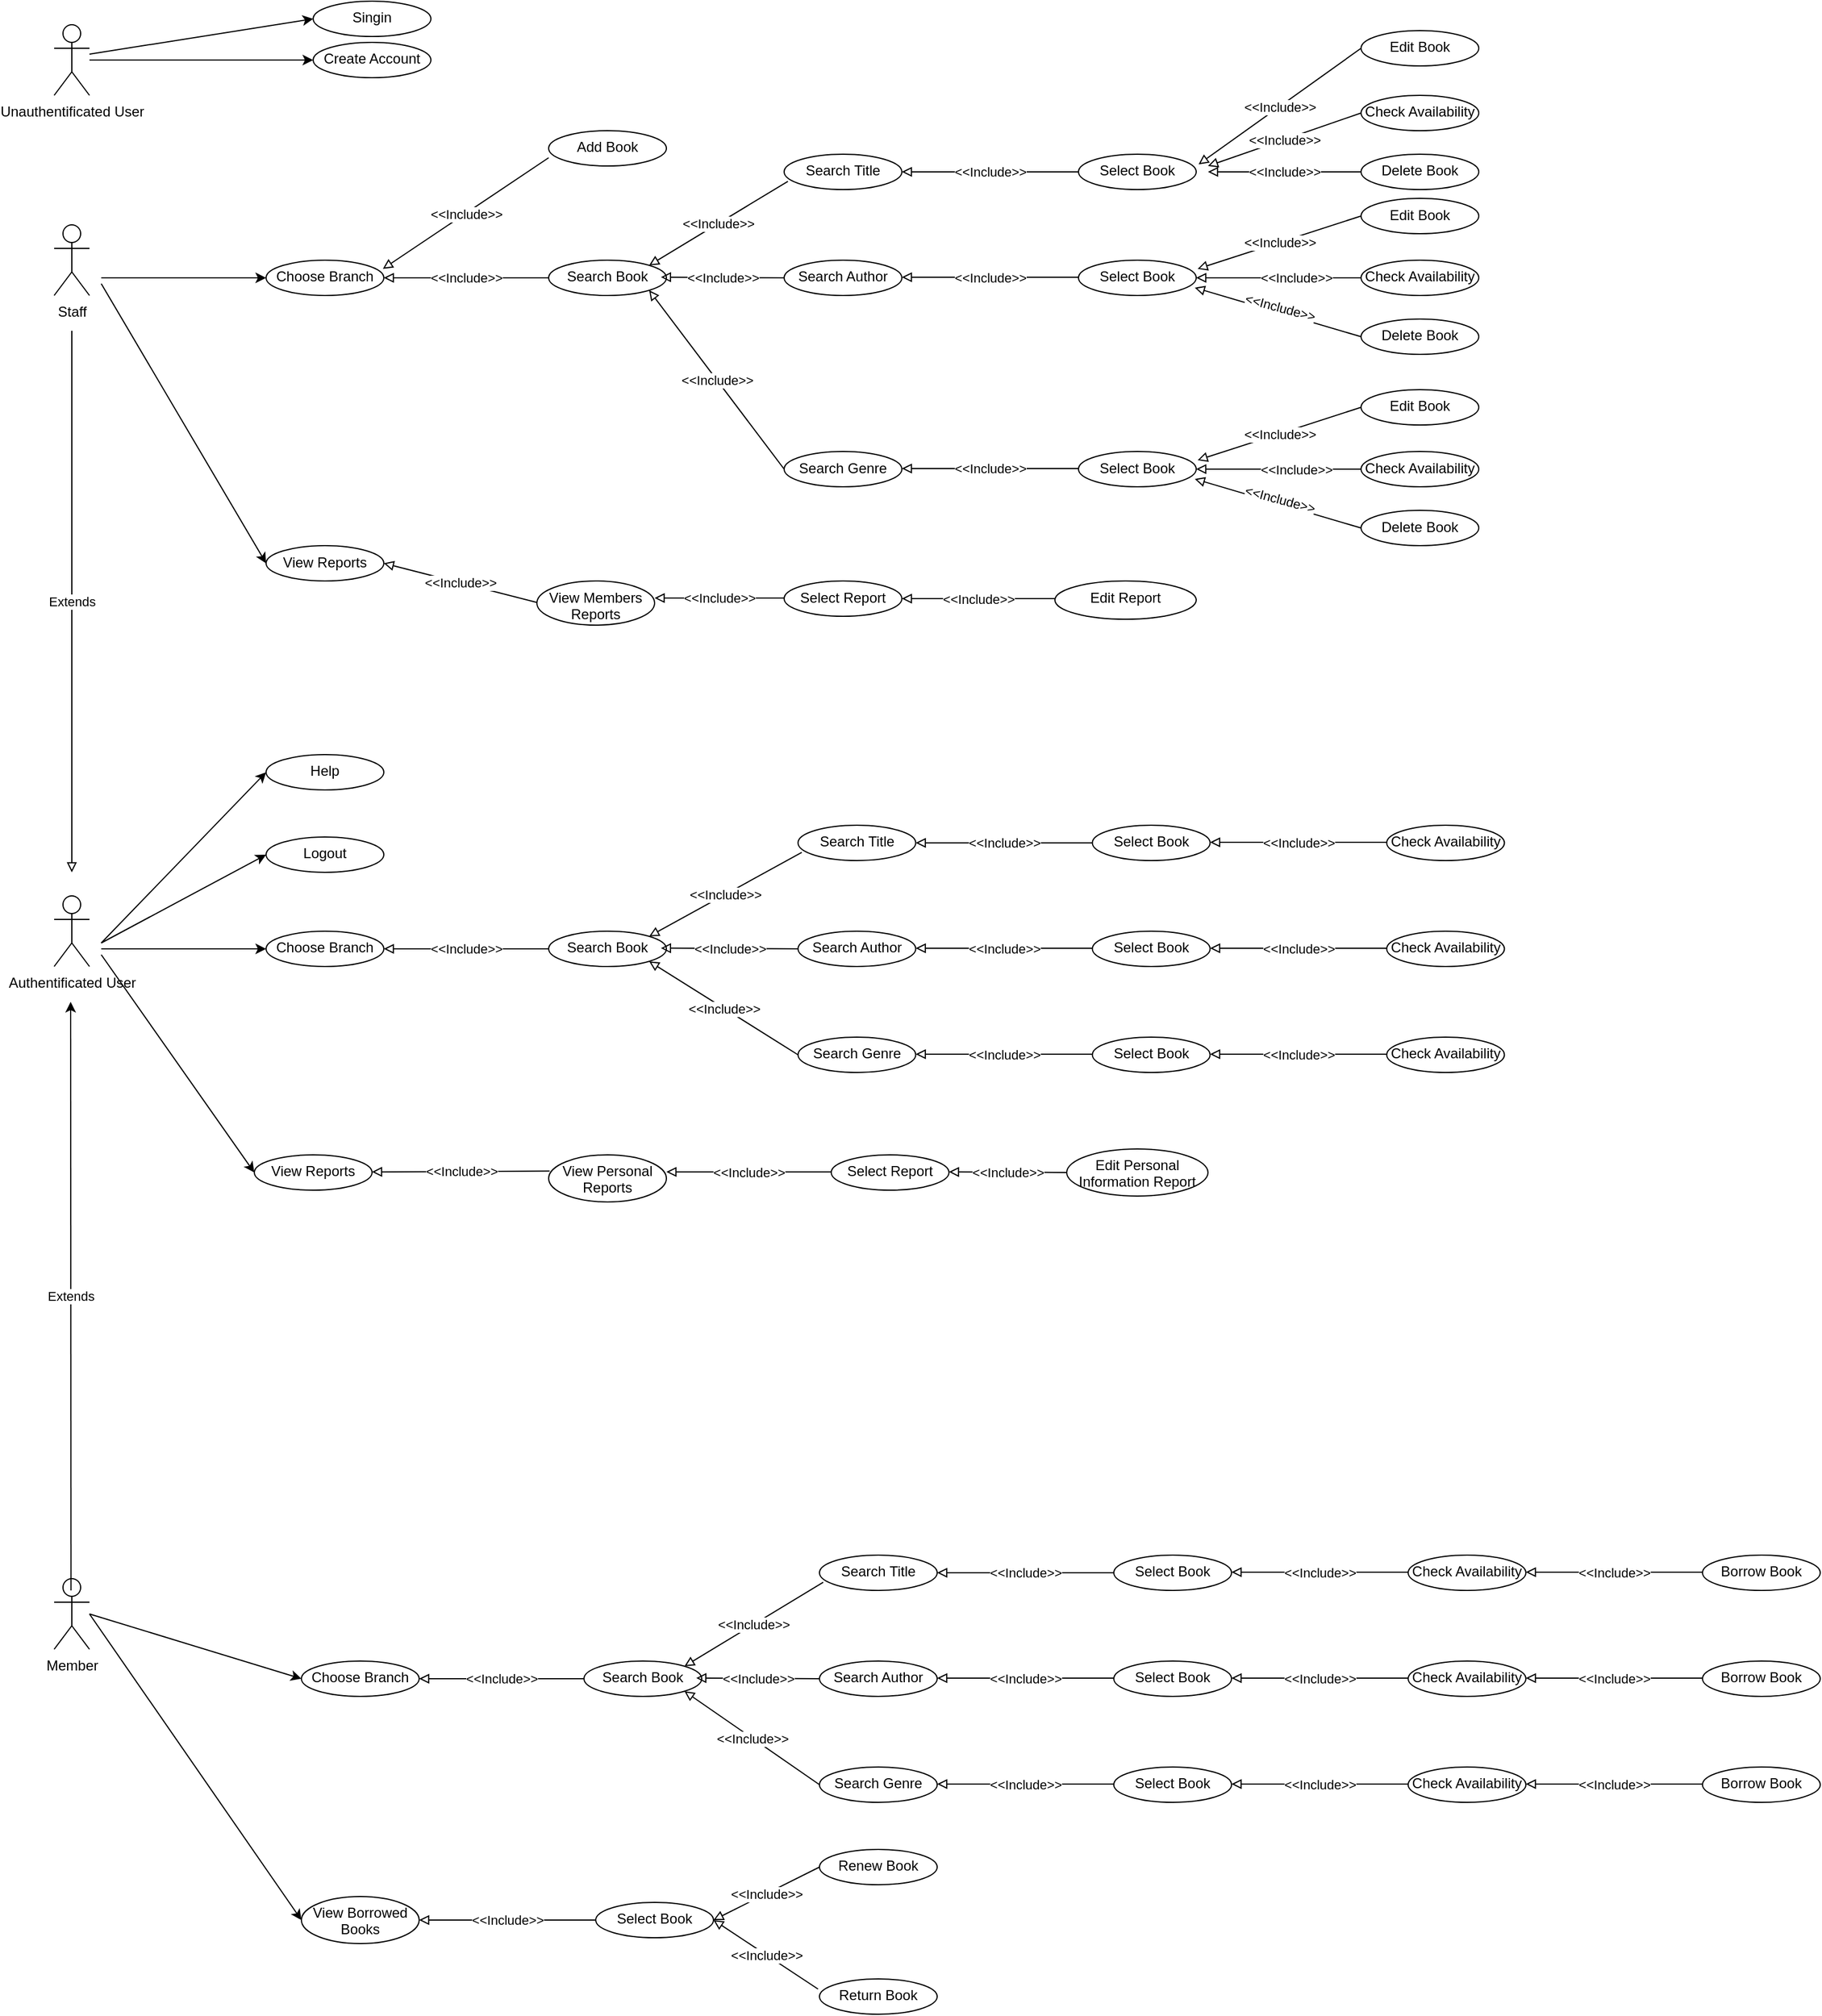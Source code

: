 <mxfile version="14.4.9" type="device"><diagram id="RP04FTrz_wbpVRof-n3K" name="Page-1"><mxGraphModel dx="1730" dy="967" grid="1" gridSize="10" guides="1" tooltips="1" connect="1" arrows="1" fold="1" page="1" pageScale="1" pageWidth="1654" pageHeight="2336" math="0" shadow="0"><root><mxCell id="0"/><mxCell id="1" parent="0"/><mxCell id="inE2Jx3kUT04bqygL_w3-9" value="Unauthentificated User&lt;br&gt;" style="shape=umlActor;verticalLabelPosition=bottom;verticalAlign=top;html=1;outlineConnect=0;" vertex="1" parent="1"><mxGeometry x="50" y="70" width="30" height="60" as="geometry"/></mxCell><mxCell id="inE2Jx3kUT04bqygL_w3-12" value="Singin&lt;br&gt;" style="ellipse;whiteSpace=wrap;html=1;verticalAlign=top;" vertex="1" parent="1"><mxGeometry x="270" y="50" width="100" height="30" as="geometry"/></mxCell><mxCell id="inE2Jx3kUT04bqygL_w3-16" value="Staff" style="shape=umlActor;verticalLabelPosition=bottom;verticalAlign=top;html=1;outlineConnect=0;" vertex="1" parent="1"><mxGeometry x="50" y="240" width="30" height="60" as="geometry"/></mxCell><mxCell id="inE2Jx3kUT04bqygL_w3-18" value="Create Account" style="ellipse;whiteSpace=wrap;html=1;verticalAlign=top;" vertex="1" parent="1"><mxGeometry x="270" y="85" width="100" height="30" as="geometry"/></mxCell><mxCell id="inE2Jx3kUT04bqygL_w3-24" value="" style="endArrow=classic;html=1;entryX=0;entryY=0.5;entryDx=0;entryDy=0;" edge="1" parent="1" source="inE2Jx3kUT04bqygL_w3-9" target="inE2Jx3kUT04bqygL_w3-18"><mxGeometry width="50" height="50" relative="1" as="geometry"><mxPoint x="120" y="135" as="sourcePoint"/><mxPoint x="170" y="85" as="targetPoint"/></mxGeometry></mxCell><mxCell id="inE2Jx3kUT04bqygL_w3-25" value="" style="endArrow=classic;html=1;entryX=0;entryY=0.5;entryDx=0;entryDy=0;" edge="1" parent="1" target="inE2Jx3kUT04bqygL_w3-12"><mxGeometry width="50" height="50" relative="1" as="geometry"><mxPoint x="80" y="95" as="sourcePoint"/><mxPoint x="180" y="45" as="targetPoint"/></mxGeometry></mxCell><mxCell id="inE2Jx3kUT04bqygL_w3-29" value="Member" style="shape=umlActor;verticalLabelPosition=bottom;verticalAlign=top;html=1;outlineConnect=0;" vertex="1" parent="1"><mxGeometry x="50" y="1390" width="30" height="60" as="geometry"/></mxCell><mxCell id="inE2Jx3kUT04bqygL_w3-36" value="Logout" style="ellipse;whiteSpace=wrap;html=1;verticalAlign=top;" vertex="1" parent="1"><mxGeometry x="230" y="760" width="100" height="30" as="geometry"/></mxCell><mxCell id="inE2Jx3kUT04bqygL_w3-37" value="Choose Branch" style="ellipse;whiteSpace=wrap;html=1;verticalAlign=top;" vertex="1" parent="1"><mxGeometry x="230" y="840" width="100" height="30" as="geometry"/></mxCell><mxCell id="inE2Jx3kUT04bqygL_w3-38" value="View Reports" style="ellipse;whiteSpace=wrap;html=1;verticalAlign=top;" vertex="1" parent="1"><mxGeometry x="220" y="1030" width="100" height="30" as="geometry"/></mxCell><mxCell id="inE2Jx3kUT04bqygL_w3-39" value="Search Book" style="ellipse;whiteSpace=wrap;html=1;verticalAlign=top;" vertex="1" parent="1"><mxGeometry x="470" y="840" width="100" height="30" as="geometry"/></mxCell><mxCell id="inE2Jx3kUT04bqygL_w3-40" value="Search Title" style="ellipse;whiteSpace=wrap;html=1;verticalAlign=top;" vertex="1" parent="1"><mxGeometry x="681.78" y="750" width="100" height="30" as="geometry"/></mxCell><mxCell id="inE2Jx3kUT04bqygL_w3-41" value="Search Author" style="ellipse;whiteSpace=wrap;html=1;verticalAlign=top;" vertex="1" parent="1"><mxGeometry x="681.78" y="840" width="100" height="30" as="geometry"/></mxCell><mxCell id="inE2Jx3kUT04bqygL_w3-42" value="Search Genre" style="ellipse;whiteSpace=wrap;html=1;verticalAlign=top;" vertex="1" parent="1"><mxGeometry x="681.78" y="930" width="100" height="30" as="geometry"/></mxCell><mxCell id="inE2Jx3kUT04bqygL_w3-43" value="Select Book" style="ellipse;whiteSpace=wrap;html=1;verticalAlign=top;" vertex="1" parent="1"><mxGeometry x="931.78" y="750" width="100" height="30" as="geometry"/></mxCell><mxCell id="inE2Jx3kUT04bqygL_w3-44" value="Select Book" style="ellipse;whiteSpace=wrap;html=1;verticalAlign=top;" vertex="1" parent="1"><mxGeometry x="931.78" y="840" width="100" height="30" as="geometry"/></mxCell><mxCell id="inE2Jx3kUT04bqygL_w3-45" value="Select Book" style="ellipse;whiteSpace=wrap;html=1;verticalAlign=top;" vertex="1" parent="1"><mxGeometry x="931.78" y="930" width="100" height="30" as="geometry"/></mxCell><mxCell id="inE2Jx3kUT04bqygL_w3-46" value="Check Availability" style="ellipse;whiteSpace=wrap;html=1;verticalAlign=top;" vertex="1" parent="1"><mxGeometry x="1181.78" y="750" width="100" height="30" as="geometry"/></mxCell><mxCell id="inE2Jx3kUT04bqygL_w3-47" value="Check Availability" style="ellipse;whiteSpace=wrap;html=1;verticalAlign=top;" vertex="1" parent="1"><mxGeometry x="1181.78" y="840" width="100" height="30" as="geometry"/></mxCell><mxCell id="inE2Jx3kUT04bqygL_w3-48" value="Check Availability" style="ellipse;whiteSpace=wrap;html=1;verticalAlign=top;" vertex="1" parent="1"><mxGeometry x="1181.78" y="930" width="100" height="30" as="geometry"/></mxCell><mxCell id="inE2Jx3kUT04bqygL_w3-49" value="" style="endArrow=classic;html=1;entryX=0;entryY=0.5;entryDx=0;entryDy=0;" edge="1" parent="1" target="inE2Jx3kUT04bqygL_w3-36"><mxGeometry width="50" height="50" relative="1" as="geometry"><mxPoint x="90" y="850" as="sourcePoint"/><mxPoint x="140" y="840" as="targetPoint"/></mxGeometry></mxCell><mxCell id="inE2Jx3kUT04bqygL_w3-50" value="" style="endArrow=classic;html=1;entryX=0;entryY=0.5;entryDx=0;entryDy=0;" edge="1" parent="1" target="inE2Jx3kUT04bqygL_w3-37"><mxGeometry width="50" height="50" relative="1" as="geometry"><mxPoint x="90" y="855" as="sourcePoint"/><mxPoint x="240" y="825" as="targetPoint"/></mxGeometry></mxCell><mxCell id="inE2Jx3kUT04bqygL_w3-51" value="" style="endArrow=classic;html=1;entryX=0;entryY=0.5;entryDx=0;entryDy=0;" edge="1" parent="1" target="inE2Jx3kUT04bqygL_w3-38"><mxGeometry width="50" height="50" relative="1" as="geometry"><mxPoint x="90" y="860" as="sourcePoint"/><mxPoint x="240" y="857.5" as="targetPoint"/></mxGeometry></mxCell><mxCell id="inE2Jx3kUT04bqygL_w3-52" value="" style="endArrow=block;html=1;entryX=1;entryY=0.5;entryDx=0;entryDy=0;endFill=0;" edge="1" parent="1" source="inE2Jx3kUT04bqygL_w3-39" target="inE2Jx3kUT04bqygL_w3-37"><mxGeometry relative="1" as="geometry"><mxPoint x="290" y="855" as="sourcePoint"/><mxPoint x="290" y="855" as="targetPoint"/></mxGeometry></mxCell><mxCell id="inE2Jx3kUT04bqygL_w3-53" value="&amp;lt;&amp;lt;Include&amp;gt;&amp;gt;" style="edgeLabel;resizable=0;html=1;align=center;verticalAlign=middle;" connectable="0" vertex="1" parent="inE2Jx3kUT04bqygL_w3-52"><mxGeometry relative="1" as="geometry"/></mxCell><mxCell id="inE2Jx3kUT04bqygL_w3-54" value="" style="endArrow=block;html=1;entryX=1;entryY=0;entryDx=0;entryDy=0;endFill=0;exitX=0.032;exitY=0.767;exitDx=0;exitDy=0;exitPerimeter=0;" edge="1" parent="1" source="inE2Jx3kUT04bqygL_w3-40" target="inE2Jx3kUT04bqygL_w3-39"><mxGeometry relative="1" as="geometry"><mxPoint x="630" y="804.5" as="sourcePoint"/><mxPoint x="490" y="804.5" as="targetPoint"/></mxGeometry></mxCell><mxCell id="inE2Jx3kUT04bqygL_w3-55" value="&amp;lt;&amp;lt;Include&amp;gt;&amp;gt;" style="edgeLabel;resizable=0;html=1;align=center;verticalAlign=middle;" connectable="0" vertex="1" parent="inE2Jx3kUT04bqygL_w3-54"><mxGeometry relative="1" as="geometry"/></mxCell><mxCell id="inE2Jx3kUT04bqygL_w3-58" value="" style="endArrow=block;html=1;entryX=1;entryY=1;entryDx=0;entryDy=0;endFill=0;exitX=0;exitY=0.5;exitDx=0;exitDy=0;" edge="1" parent="1" source="inE2Jx3kUT04bqygL_w3-42" target="inE2Jx3kUT04bqygL_w3-39"><mxGeometry relative="1" as="geometry"><mxPoint x="630" y="870" as="sourcePoint"/><mxPoint x="532.155" y="931.383" as="targetPoint"/></mxGeometry></mxCell><mxCell id="inE2Jx3kUT04bqygL_w3-59" value="&amp;lt;&amp;lt;Include&amp;gt;&amp;gt;" style="edgeLabel;resizable=0;html=1;align=center;verticalAlign=middle;" connectable="0" vertex="1" parent="inE2Jx3kUT04bqygL_w3-58"><mxGeometry relative="1" as="geometry"/></mxCell><mxCell id="inE2Jx3kUT04bqygL_w3-60" value="" style="endArrow=block;html=1;entryX=1;entryY=0;entryDx=0;entryDy=0;endFill=0;exitX=0;exitY=0.5;exitDx=0;exitDy=0;" edge="1" parent="1" source="inE2Jx3kUT04bqygL_w3-41"><mxGeometry relative="1" as="geometry"><mxPoint x="663.2" y="793.01" as="sourcePoint"/><mxPoint x="565.355" y="854.393" as="targetPoint"/></mxGeometry></mxCell><mxCell id="inE2Jx3kUT04bqygL_w3-61" value="&amp;lt;&amp;lt;Include&amp;gt;&amp;gt;" style="edgeLabel;resizable=0;html=1;align=center;verticalAlign=middle;" connectable="0" vertex="1" parent="inE2Jx3kUT04bqygL_w3-60"><mxGeometry relative="1" as="geometry"/></mxCell><mxCell id="inE2Jx3kUT04bqygL_w3-63" value="" style="endArrow=block;html=1;entryX=1;entryY=0.5;entryDx=0;entryDy=0;endFill=0;exitX=0;exitY=0.5;exitDx=0;exitDy=0;" edge="1" parent="1" source="inE2Jx3kUT04bqygL_w3-43" target="inE2Jx3kUT04bqygL_w3-40"><mxGeometry relative="1" as="geometry"><mxPoint x="897.62" y="748.62" as="sourcePoint"/><mxPoint x="779.775" y="820.003" as="targetPoint"/></mxGeometry></mxCell><mxCell id="inE2Jx3kUT04bqygL_w3-64" value="&amp;lt;&amp;lt;Include&amp;gt;&amp;gt;" style="edgeLabel;resizable=0;html=1;align=center;verticalAlign=middle;" connectable="0" vertex="1" parent="inE2Jx3kUT04bqygL_w3-63"><mxGeometry relative="1" as="geometry"/></mxCell><mxCell id="inE2Jx3kUT04bqygL_w3-65" value="" style="endArrow=block;html=1;entryX=1;entryY=0.5;entryDx=0;entryDy=0;endFill=0;exitX=0;exitY=0.5;exitDx=0;exitDy=0;" edge="1" parent="1"><mxGeometry relative="1" as="geometry"><mxPoint x="931.78" y="854.5" as="sourcePoint"/><mxPoint x="781.78" y="854.5" as="targetPoint"/></mxGeometry></mxCell><mxCell id="inE2Jx3kUT04bqygL_w3-66" value="&amp;lt;&amp;lt;Include&amp;gt;&amp;gt;" style="edgeLabel;resizable=0;html=1;align=center;verticalAlign=middle;" connectable="0" vertex="1" parent="inE2Jx3kUT04bqygL_w3-65"><mxGeometry relative="1" as="geometry"/></mxCell><mxCell id="inE2Jx3kUT04bqygL_w3-67" value="" style="endArrow=block;html=1;entryX=1;entryY=0.5;entryDx=0;entryDy=0;endFill=0;exitX=0;exitY=0.5;exitDx=0;exitDy=0;" edge="1" parent="1"><mxGeometry relative="1" as="geometry"><mxPoint x="931.78" y="944.5" as="sourcePoint"/><mxPoint x="781.78" y="944.5" as="targetPoint"/></mxGeometry></mxCell><mxCell id="inE2Jx3kUT04bqygL_w3-68" value="&amp;lt;&amp;lt;Include&amp;gt;&amp;gt;" style="edgeLabel;resizable=0;html=1;align=center;verticalAlign=middle;" connectable="0" vertex="1" parent="inE2Jx3kUT04bqygL_w3-67"><mxGeometry relative="1" as="geometry"/></mxCell><mxCell id="inE2Jx3kUT04bqygL_w3-70" value="" style="endArrow=block;html=1;entryX=1;entryY=0.5;entryDx=0;entryDy=0;endFill=0;exitX=0;exitY=0.5;exitDx=0;exitDy=0;" edge="1" parent="1"><mxGeometry relative="1" as="geometry"><mxPoint x="1181.78" y="764.5" as="sourcePoint"/><mxPoint x="1031.78" y="764.5" as="targetPoint"/></mxGeometry></mxCell><mxCell id="inE2Jx3kUT04bqygL_w3-71" value="&amp;lt;&amp;lt;Include&amp;gt;&amp;gt;" style="edgeLabel;resizable=0;html=1;align=center;verticalAlign=middle;" connectable="0" vertex="1" parent="inE2Jx3kUT04bqygL_w3-70"><mxGeometry relative="1" as="geometry"/></mxCell><mxCell id="inE2Jx3kUT04bqygL_w3-72" value="" style="endArrow=block;html=1;entryX=1;entryY=0.5;entryDx=0;entryDy=0;endFill=0;exitX=0;exitY=0.5;exitDx=0;exitDy=0;" edge="1" parent="1"><mxGeometry relative="1" as="geometry"><mxPoint x="1181.78" y="854.5" as="sourcePoint"/><mxPoint x="1031.78" y="854.5" as="targetPoint"/></mxGeometry></mxCell><mxCell id="inE2Jx3kUT04bqygL_w3-73" value="&amp;lt;&amp;lt;Include&amp;gt;&amp;gt;" style="edgeLabel;resizable=0;html=1;align=center;verticalAlign=middle;" connectable="0" vertex="1" parent="inE2Jx3kUT04bqygL_w3-72"><mxGeometry relative="1" as="geometry"/></mxCell><mxCell id="inE2Jx3kUT04bqygL_w3-74" value="" style="endArrow=block;html=1;entryX=1;entryY=0.5;entryDx=0;entryDy=0;endFill=0;exitX=0;exitY=0.5;exitDx=0;exitDy=0;" edge="1" parent="1"><mxGeometry relative="1" as="geometry"><mxPoint x="1181.78" y="944.5" as="sourcePoint"/><mxPoint x="1031.78" y="944.5" as="targetPoint"/></mxGeometry></mxCell><mxCell id="inE2Jx3kUT04bqygL_w3-75" value="&amp;lt;&amp;lt;Include&amp;gt;&amp;gt;" style="edgeLabel;resizable=0;html=1;align=center;verticalAlign=middle;" connectable="0" vertex="1" parent="inE2Jx3kUT04bqygL_w3-74"><mxGeometry relative="1" as="geometry"/></mxCell><mxCell id="inE2Jx3kUT04bqygL_w3-79" value="Choose Branch" style="ellipse;whiteSpace=wrap;html=1;verticalAlign=top;" vertex="1" parent="1"><mxGeometry x="260" y="1460" width="100" height="30" as="geometry"/></mxCell><mxCell id="inE2Jx3kUT04bqygL_w3-81" value="Search Book" style="ellipse;whiteSpace=wrap;html=1;verticalAlign=top;" vertex="1" parent="1"><mxGeometry x="500" y="1460" width="100" height="30" as="geometry"/></mxCell><mxCell id="inE2Jx3kUT04bqygL_w3-82" value="Search Title" style="ellipse;whiteSpace=wrap;html=1;verticalAlign=top;" vertex="1" parent="1"><mxGeometry x="700" y="1370" width="100" height="30" as="geometry"/></mxCell><mxCell id="inE2Jx3kUT04bqygL_w3-83" value="Search Author" style="ellipse;whiteSpace=wrap;html=1;verticalAlign=top;" vertex="1" parent="1"><mxGeometry x="700" y="1460" width="100" height="30" as="geometry"/></mxCell><mxCell id="inE2Jx3kUT04bqygL_w3-84" value="Search Genre" style="ellipse;whiteSpace=wrap;html=1;verticalAlign=top;" vertex="1" parent="1"><mxGeometry x="700" y="1550" width="100" height="30" as="geometry"/></mxCell><mxCell id="inE2Jx3kUT04bqygL_w3-85" value="Select Book" style="ellipse;whiteSpace=wrap;html=1;verticalAlign=top;" vertex="1" parent="1"><mxGeometry x="950" y="1370" width="100" height="30" as="geometry"/></mxCell><mxCell id="inE2Jx3kUT04bqygL_w3-86" value="Select Book" style="ellipse;whiteSpace=wrap;html=1;verticalAlign=top;" vertex="1" parent="1"><mxGeometry x="950" y="1460" width="100" height="30" as="geometry"/></mxCell><mxCell id="inE2Jx3kUT04bqygL_w3-87" value="Select Book" style="ellipse;whiteSpace=wrap;html=1;verticalAlign=top;" vertex="1" parent="1"><mxGeometry x="950" y="1550" width="100" height="30" as="geometry"/></mxCell><mxCell id="inE2Jx3kUT04bqygL_w3-88" value="Check Availability" style="ellipse;whiteSpace=wrap;html=1;verticalAlign=top;" vertex="1" parent="1"><mxGeometry x="1200" y="1370" width="100" height="30" as="geometry"/></mxCell><mxCell id="inE2Jx3kUT04bqygL_w3-89" value="Check Availability" style="ellipse;whiteSpace=wrap;html=1;verticalAlign=top;" vertex="1" parent="1"><mxGeometry x="1200" y="1460" width="100" height="30" as="geometry"/></mxCell><mxCell id="inE2Jx3kUT04bqygL_w3-90" value="Check Availability" style="ellipse;whiteSpace=wrap;html=1;verticalAlign=top;" vertex="1" parent="1"><mxGeometry x="1200" y="1550" width="100" height="30" as="geometry"/></mxCell><mxCell id="inE2Jx3kUT04bqygL_w3-91" value="" style="endArrow=block;html=1;entryX=1;entryY=0.5;entryDx=0;entryDy=0;endFill=0;" edge="1" parent="1" source="inE2Jx3kUT04bqygL_w3-81" target="inE2Jx3kUT04bqygL_w3-79"><mxGeometry relative="1" as="geometry"><mxPoint x="320" y="1475" as="sourcePoint"/><mxPoint x="320" y="1475" as="targetPoint"/></mxGeometry></mxCell><mxCell id="inE2Jx3kUT04bqygL_w3-92" value="&amp;lt;&amp;lt;Include&amp;gt;&amp;gt;" style="edgeLabel;resizable=0;html=1;align=center;verticalAlign=middle;" connectable="0" vertex="1" parent="inE2Jx3kUT04bqygL_w3-91"><mxGeometry relative="1" as="geometry"/></mxCell><mxCell id="inE2Jx3kUT04bqygL_w3-93" value="" style="endArrow=block;html=1;entryX=1;entryY=0;entryDx=0;entryDy=0;endFill=0;exitX=0.032;exitY=0.767;exitDx=0;exitDy=0;exitPerimeter=0;" edge="1" parent="1" source="inE2Jx3kUT04bqygL_w3-82" target="inE2Jx3kUT04bqygL_w3-81"><mxGeometry relative="1" as="geometry"><mxPoint x="660" y="1424.5" as="sourcePoint"/><mxPoint x="520" y="1424.5" as="targetPoint"/></mxGeometry></mxCell><mxCell id="inE2Jx3kUT04bqygL_w3-94" value="&amp;lt;&amp;lt;Include&amp;gt;&amp;gt;" style="edgeLabel;resizable=0;html=1;align=center;verticalAlign=middle;" connectable="0" vertex="1" parent="inE2Jx3kUT04bqygL_w3-93"><mxGeometry relative="1" as="geometry"/></mxCell><mxCell id="inE2Jx3kUT04bqygL_w3-95" value="" style="endArrow=block;html=1;entryX=1;entryY=1;entryDx=0;entryDy=0;endFill=0;exitX=0;exitY=0.5;exitDx=0;exitDy=0;" edge="1" parent="1" source="inE2Jx3kUT04bqygL_w3-84" target="inE2Jx3kUT04bqygL_w3-81"><mxGeometry relative="1" as="geometry"><mxPoint x="660" y="1490" as="sourcePoint"/><mxPoint x="562.155" y="1551.383" as="targetPoint"/></mxGeometry></mxCell><mxCell id="inE2Jx3kUT04bqygL_w3-96" value="&amp;lt;&amp;lt;Include&amp;gt;&amp;gt;" style="edgeLabel;resizable=0;html=1;align=center;verticalAlign=middle;" connectable="0" vertex="1" parent="inE2Jx3kUT04bqygL_w3-95"><mxGeometry relative="1" as="geometry"/></mxCell><mxCell id="inE2Jx3kUT04bqygL_w3-97" value="" style="endArrow=block;html=1;entryX=1;entryY=0;entryDx=0;entryDy=0;endFill=0;exitX=0;exitY=0.5;exitDx=0;exitDy=0;" edge="1" parent="1" source="inE2Jx3kUT04bqygL_w3-83"><mxGeometry relative="1" as="geometry"><mxPoint x="693.2" y="1413.01" as="sourcePoint"/><mxPoint x="595.355" y="1474.393" as="targetPoint"/></mxGeometry></mxCell><mxCell id="inE2Jx3kUT04bqygL_w3-98" value="&amp;lt;&amp;lt;Include&amp;gt;&amp;gt;" style="edgeLabel;resizable=0;html=1;align=center;verticalAlign=middle;" connectable="0" vertex="1" parent="inE2Jx3kUT04bqygL_w3-97"><mxGeometry relative="1" as="geometry"/></mxCell><mxCell id="inE2Jx3kUT04bqygL_w3-99" value="" style="endArrow=block;html=1;entryX=1;entryY=0.5;entryDx=0;entryDy=0;endFill=0;exitX=0;exitY=0.5;exitDx=0;exitDy=0;" edge="1" parent="1" source="inE2Jx3kUT04bqygL_w3-85" target="inE2Jx3kUT04bqygL_w3-82"><mxGeometry relative="1" as="geometry"><mxPoint x="915.84" y="1368.62" as="sourcePoint"/><mxPoint x="797.995" y="1440.003" as="targetPoint"/></mxGeometry></mxCell><mxCell id="inE2Jx3kUT04bqygL_w3-100" value="&amp;lt;&amp;lt;Include&amp;gt;&amp;gt;" style="edgeLabel;resizable=0;html=1;align=center;verticalAlign=middle;" connectable="0" vertex="1" parent="inE2Jx3kUT04bqygL_w3-99"><mxGeometry relative="1" as="geometry"/></mxCell><mxCell id="inE2Jx3kUT04bqygL_w3-101" value="" style="endArrow=block;html=1;entryX=1;entryY=0.5;entryDx=0;entryDy=0;endFill=0;exitX=0;exitY=0.5;exitDx=0;exitDy=0;" edge="1" parent="1"><mxGeometry relative="1" as="geometry"><mxPoint x="950" y="1474.5" as="sourcePoint"/><mxPoint x="800" y="1474.5" as="targetPoint"/></mxGeometry></mxCell><mxCell id="inE2Jx3kUT04bqygL_w3-102" value="&amp;lt;&amp;lt;Include&amp;gt;&amp;gt;" style="edgeLabel;resizable=0;html=1;align=center;verticalAlign=middle;" connectable="0" vertex="1" parent="inE2Jx3kUT04bqygL_w3-101"><mxGeometry relative="1" as="geometry"/></mxCell><mxCell id="inE2Jx3kUT04bqygL_w3-103" value="" style="endArrow=block;html=1;entryX=1;entryY=0.5;entryDx=0;entryDy=0;endFill=0;exitX=0;exitY=0.5;exitDx=0;exitDy=0;" edge="1" parent="1"><mxGeometry relative="1" as="geometry"><mxPoint x="950" y="1564.5" as="sourcePoint"/><mxPoint x="800" y="1564.5" as="targetPoint"/></mxGeometry></mxCell><mxCell id="inE2Jx3kUT04bqygL_w3-104" value="&amp;lt;&amp;lt;Include&amp;gt;&amp;gt;" style="edgeLabel;resizable=0;html=1;align=center;verticalAlign=middle;" connectable="0" vertex="1" parent="inE2Jx3kUT04bqygL_w3-103"><mxGeometry relative="1" as="geometry"/></mxCell><mxCell id="inE2Jx3kUT04bqygL_w3-105" value="" style="endArrow=block;html=1;entryX=1;entryY=0.5;entryDx=0;entryDy=0;endFill=0;exitX=0;exitY=0.5;exitDx=0;exitDy=0;" edge="1" parent="1"><mxGeometry relative="1" as="geometry"><mxPoint x="1200" y="1384.5" as="sourcePoint"/><mxPoint x="1050" y="1384.5" as="targetPoint"/></mxGeometry></mxCell><mxCell id="inE2Jx3kUT04bqygL_w3-106" value="&amp;lt;&amp;lt;Include&amp;gt;&amp;gt;" style="edgeLabel;resizable=0;html=1;align=center;verticalAlign=middle;" connectable="0" vertex="1" parent="inE2Jx3kUT04bqygL_w3-105"><mxGeometry relative="1" as="geometry"/></mxCell><mxCell id="inE2Jx3kUT04bqygL_w3-107" value="" style="endArrow=block;html=1;entryX=1;entryY=0.5;entryDx=0;entryDy=0;endFill=0;exitX=0;exitY=0.5;exitDx=0;exitDy=0;" edge="1" parent="1"><mxGeometry relative="1" as="geometry"><mxPoint x="1200" y="1474.5" as="sourcePoint"/><mxPoint x="1050" y="1474.5" as="targetPoint"/></mxGeometry></mxCell><mxCell id="inE2Jx3kUT04bqygL_w3-108" value="&amp;lt;&amp;lt;Include&amp;gt;&amp;gt;" style="edgeLabel;resizable=0;html=1;align=center;verticalAlign=middle;" connectable="0" vertex="1" parent="inE2Jx3kUT04bqygL_w3-107"><mxGeometry relative="1" as="geometry"/></mxCell><mxCell id="inE2Jx3kUT04bqygL_w3-109" value="" style="endArrow=block;html=1;entryX=1;entryY=0.5;entryDx=0;entryDy=0;endFill=0;exitX=0;exitY=0.5;exitDx=0;exitDy=0;" edge="1" parent="1"><mxGeometry relative="1" as="geometry"><mxPoint x="1200" y="1564.5" as="sourcePoint"/><mxPoint x="1050" y="1564.5" as="targetPoint"/></mxGeometry></mxCell><mxCell id="inE2Jx3kUT04bqygL_w3-110" value="&amp;lt;&amp;lt;Include&amp;gt;&amp;gt;" style="edgeLabel;resizable=0;html=1;align=center;verticalAlign=middle;" connectable="0" vertex="1" parent="inE2Jx3kUT04bqygL_w3-109"><mxGeometry relative="1" as="geometry"/></mxCell><mxCell id="inE2Jx3kUT04bqygL_w3-112" value="" style="endArrow=classic;html=1;entryX=0;entryY=0.5;entryDx=0;entryDy=0;" edge="1" parent="1" target="inE2Jx3kUT04bqygL_w3-79"><mxGeometry width="50" height="50" relative="1" as="geometry"><mxPoint x="80" y="1420" as="sourcePoint"/><mxPoint x="270" y="1500" as="targetPoint"/></mxGeometry></mxCell><mxCell id="inE2Jx3kUT04bqygL_w3-117" value="" style="endArrow=block;html=1;entryX=1;entryY=0.5;entryDx=0;entryDy=0;endFill=0;exitX=0;exitY=0.5;exitDx=0;exitDy=0;" edge="1" parent="1"><mxGeometry relative="1" as="geometry"><mxPoint x="1450" y="1384.5" as="sourcePoint"/><mxPoint x="1300" y="1384.5" as="targetPoint"/></mxGeometry></mxCell><mxCell id="inE2Jx3kUT04bqygL_w3-118" value="&amp;lt;&amp;lt;Include&amp;gt;&amp;gt;" style="edgeLabel;resizable=0;html=1;align=center;verticalAlign=middle;" connectable="0" vertex="1" parent="inE2Jx3kUT04bqygL_w3-117"><mxGeometry relative="1" as="geometry"/></mxCell><mxCell id="inE2Jx3kUT04bqygL_w3-119" value="Borrow Book" style="ellipse;whiteSpace=wrap;html=1;verticalAlign=top;" vertex="1" parent="1"><mxGeometry x="1450" y="1370" width="100" height="30" as="geometry"/></mxCell><mxCell id="inE2Jx3kUT04bqygL_w3-120" value="" style="endArrow=block;html=1;entryX=1;entryY=0.5;entryDx=0;entryDy=0;endFill=0;exitX=0;exitY=0.5;exitDx=0;exitDy=0;" edge="1" parent="1"><mxGeometry relative="1" as="geometry"><mxPoint x="1450" y="1474.5" as="sourcePoint"/><mxPoint x="1300" y="1474.5" as="targetPoint"/></mxGeometry></mxCell><mxCell id="inE2Jx3kUT04bqygL_w3-121" value="&amp;lt;&amp;lt;Include&amp;gt;&amp;gt;" style="edgeLabel;resizable=0;html=1;align=center;verticalAlign=middle;" connectable="0" vertex="1" parent="inE2Jx3kUT04bqygL_w3-120"><mxGeometry relative="1" as="geometry"/></mxCell><mxCell id="inE2Jx3kUT04bqygL_w3-122" value="Borrow Book" style="ellipse;whiteSpace=wrap;html=1;verticalAlign=top;" vertex="1" parent="1"><mxGeometry x="1450" y="1460" width="100" height="30" as="geometry"/></mxCell><mxCell id="inE2Jx3kUT04bqygL_w3-123" value="" style="endArrow=block;html=1;entryX=1;entryY=0.5;entryDx=0;entryDy=0;endFill=0;exitX=0;exitY=0.5;exitDx=0;exitDy=0;" edge="1" parent="1"><mxGeometry relative="1" as="geometry"><mxPoint x="1450" y="1564.5" as="sourcePoint"/><mxPoint x="1300" y="1564.5" as="targetPoint"/></mxGeometry></mxCell><mxCell id="inE2Jx3kUT04bqygL_w3-124" value="&amp;lt;&amp;lt;Include&amp;gt;&amp;gt;" style="edgeLabel;resizable=0;html=1;align=center;verticalAlign=middle;" connectable="0" vertex="1" parent="inE2Jx3kUT04bqygL_w3-123"><mxGeometry relative="1" as="geometry"/></mxCell><mxCell id="inE2Jx3kUT04bqygL_w3-125" value="Borrow Book" style="ellipse;whiteSpace=wrap;html=1;verticalAlign=top;" vertex="1" parent="1"><mxGeometry x="1450" y="1550" width="100" height="30" as="geometry"/></mxCell><mxCell id="inE2Jx3kUT04bqygL_w3-126" value="View Borrowed Books" style="ellipse;whiteSpace=wrap;html=1;verticalAlign=top;" vertex="1" parent="1"><mxGeometry x="260" y="1660" width="100" height="40" as="geometry"/></mxCell><mxCell id="inE2Jx3kUT04bqygL_w3-127" value="" style="endArrow=block;html=1;entryX=1;entryY=0.5;entryDx=0;entryDy=0;endFill=0;exitX=0;exitY=0.5;exitDx=0;exitDy=0;" edge="1" parent="1" source="inE2Jx3kUT04bqygL_w3-129"><mxGeometry relative="1" as="geometry"><mxPoint x="750" y="1675" as="sourcePoint"/><mxPoint x="610" y="1680" as="targetPoint"/></mxGeometry></mxCell><mxCell id="inE2Jx3kUT04bqygL_w3-128" value="&amp;lt;&amp;lt;Include&amp;gt;&amp;gt;" style="edgeLabel;resizable=0;html=1;align=center;verticalAlign=middle;" connectable="0" vertex="1" parent="inE2Jx3kUT04bqygL_w3-127"><mxGeometry relative="1" as="geometry"/></mxCell><mxCell id="inE2Jx3kUT04bqygL_w3-129" value="Renew Book" style="ellipse;whiteSpace=wrap;html=1;verticalAlign=top;" vertex="1" parent="1"><mxGeometry x="700" y="1620" width="100" height="30" as="geometry"/></mxCell><mxCell id="inE2Jx3kUT04bqygL_w3-130" value="Return Book" style="ellipse;whiteSpace=wrap;html=1;verticalAlign=top;" vertex="1" parent="1"><mxGeometry x="700" y="1730" width="100" height="30" as="geometry"/></mxCell><mxCell id="inE2Jx3kUT04bqygL_w3-131" value="" style="endArrow=block;html=1;entryX=1;entryY=0.5;entryDx=0;entryDy=0;endFill=0;exitX=-0.012;exitY=0.287;exitDx=0;exitDy=0;exitPerimeter=0;" edge="1" parent="1" source="inE2Jx3kUT04bqygL_w3-130"><mxGeometry relative="1" as="geometry"><mxPoint x="780" y="1665" as="sourcePoint"/><mxPoint x="610" y="1680" as="targetPoint"/></mxGeometry></mxCell><mxCell id="inE2Jx3kUT04bqygL_w3-132" value="&amp;lt;&amp;lt;Include&amp;gt;&amp;gt;" style="edgeLabel;resizable=0;html=1;align=center;verticalAlign=middle;" connectable="0" vertex="1" parent="inE2Jx3kUT04bqygL_w3-131"><mxGeometry relative="1" as="geometry"/></mxCell><mxCell id="inE2Jx3kUT04bqygL_w3-133" value="Select Book" style="ellipse;whiteSpace=wrap;html=1;verticalAlign=top;" vertex="1" parent="1"><mxGeometry x="510" y="1665" width="100" height="30" as="geometry"/></mxCell><mxCell id="inE2Jx3kUT04bqygL_w3-134" value="" style="endArrow=block;html=1;entryX=1;entryY=0.5;entryDx=0;entryDy=0;endFill=0;" edge="1" parent="1" target="inE2Jx3kUT04bqygL_w3-126"><mxGeometry relative="1" as="geometry"><mxPoint x="510" y="1680" as="sourcePoint"/><mxPoint x="400" y="1679.5" as="targetPoint"/></mxGeometry></mxCell><mxCell id="inE2Jx3kUT04bqygL_w3-135" value="&amp;lt;&amp;lt;Include&amp;gt;&amp;gt;" style="edgeLabel;resizable=0;html=1;align=center;verticalAlign=middle;" connectable="0" vertex="1" parent="inE2Jx3kUT04bqygL_w3-134"><mxGeometry relative="1" as="geometry"/></mxCell><mxCell id="inE2Jx3kUT04bqygL_w3-136" value="" style="endArrow=classic;html=1;entryX=0;entryY=0.5;entryDx=0;entryDy=0;" edge="1" parent="1" target="inE2Jx3kUT04bqygL_w3-126"><mxGeometry width="50" height="50" relative="1" as="geometry"><mxPoint x="80" y="1420" as="sourcePoint"/><mxPoint x="230" y="1705" as="targetPoint"/></mxGeometry></mxCell><mxCell id="inE2Jx3kUT04bqygL_w3-140" value="Choose Branch" style="ellipse;whiteSpace=wrap;html=1;verticalAlign=top;" vertex="1" parent="1"><mxGeometry x="230" y="270" width="100" height="30" as="geometry"/></mxCell><mxCell id="inE2Jx3kUT04bqygL_w3-142" value="Search Book" style="ellipse;whiteSpace=wrap;html=1;verticalAlign=top;" vertex="1" parent="1"><mxGeometry x="470" y="270" width="100" height="30" as="geometry"/></mxCell><mxCell id="inE2Jx3kUT04bqygL_w3-143" value="Search Title" style="ellipse;whiteSpace=wrap;html=1;verticalAlign=top;" vertex="1" parent="1"><mxGeometry x="670" y="180" width="100" height="30" as="geometry"/></mxCell><mxCell id="inE2Jx3kUT04bqygL_w3-144" value="Search Author" style="ellipse;whiteSpace=wrap;html=1;verticalAlign=top;" vertex="1" parent="1"><mxGeometry x="670" y="270" width="100" height="30" as="geometry"/></mxCell><mxCell id="inE2Jx3kUT04bqygL_w3-145" value="Search Genre" style="ellipse;whiteSpace=wrap;html=1;verticalAlign=top;" vertex="1" parent="1"><mxGeometry x="670" y="432.5" width="100" height="30" as="geometry"/></mxCell><mxCell id="inE2Jx3kUT04bqygL_w3-146" value="Select Book" style="ellipse;whiteSpace=wrap;html=1;verticalAlign=top;" vertex="1" parent="1"><mxGeometry x="920" y="180" width="100" height="30" as="geometry"/></mxCell><mxCell id="inE2Jx3kUT04bqygL_w3-147" value="Select Book" style="ellipse;whiteSpace=wrap;html=1;verticalAlign=top;" vertex="1" parent="1"><mxGeometry x="920" y="270" width="100" height="30" as="geometry"/></mxCell><mxCell id="inE2Jx3kUT04bqygL_w3-148" value="Select Book" style="ellipse;whiteSpace=wrap;html=1;verticalAlign=top;" vertex="1" parent="1"><mxGeometry x="920" y="432.5" width="100" height="30" as="geometry"/></mxCell><mxCell id="inE2Jx3kUT04bqygL_w3-149" value="Check Availability" style="ellipse;whiteSpace=wrap;html=1;verticalAlign=top;" vertex="1" parent="1"><mxGeometry x="1160" y="130" width="100" height="30" as="geometry"/></mxCell><mxCell id="inE2Jx3kUT04bqygL_w3-153" value="" style="endArrow=classic;html=1;entryX=0;entryY=0.5;entryDx=0;entryDy=0;" edge="1" parent="1" target="inE2Jx3kUT04bqygL_w3-140"><mxGeometry width="50" height="50" relative="1" as="geometry"><mxPoint x="90" y="285" as="sourcePoint"/><mxPoint x="240" y="255" as="targetPoint"/></mxGeometry></mxCell><mxCell id="inE2Jx3kUT04bqygL_w3-155" value="" style="endArrow=block;html=1;entryX=1;entryY=0.5;entryDx=0;entryDy=0;endFill=0;" edge="1" parent="1" source="inE2Jx3kUT04bqygL_w3-142" target="inE2Jx3kUT04bqygL_w3-140"><mxGeometry relative="1" as="geometry"><mxPoint x="290" y="285" as="sourcePoint"/><mxPoint x="290" y="285" as="targetPoint"/></mxGeometry></mxCell><mxCell id="inE2Jx3kUT04bqygL_w3-156" value="&amp;lt;&amp;lt;Include&amp;gt;&amp;gt;" style="edgeLabel;resizable=0;html=1;align=center;verticalAlign=middle;" connectable="0" vertex="1" parent="inE2Jx3kUT04bqygL_w3-155"><mxGeometry relative="1" as="geometry"/></mxCell><mxCell id="inE2Jx3kUT04bqygL_w3-157" value="" style="endArrow=block;html=1;entryX=1;entryY=0;entryDx=0;entryDy=0;endFill=0;exitX=0.032;exitY=0.767;exitDx=0;exitDy=0;exitPerimeter=0;" edge="1" parent="1" source="inE2Jx3kUT04bqygL_w3-143" target="inE2Jx3kUT04bqygL_w3-142"><mxGeometry relative="1" as="geometry"><mxPoint x="630" y="234.5" as="sourcePoint"/><mxPoint x="490" y="234.5" as="targetPoint"/></mxGeometry></mxCell><mxCell id="inE2Jx3kUT04bqygL_w3-158" value="&amp;lt;&amp;lt;Include&amp;gt;&amp;gt;" style="edgeLabel;resizable=0;html=1;align=center;verticalAlign=middle;" connectable="0" vertex="1" parent="inE2Jx3kUT04bqygL_w3-157"><mxGeometry relative="1" as="geometry"/></mxCell><mxCell id="inE2Jx3kUT04bqygL_w3-159" value="" style="endArrow=block;html=1;entryX=1;entryY=1;entryDx=0;entryDy=0;endFill=0;exitX=0;exitY=0.5;exitDx=0;exitDy=0;" edge="1" parent="1" source="inE2Jx3kUT04bqygL_w3-145" target="inE2Jx3kUT04bqygL_w3-142"><mxGeometry relative="1" as="geometry"><mxPoint x="630" y="372.5" as="sourcePoint"/><mxPoint x="555.355" y="368.107" as="targetPoint"/></mxGeometry></mxCell><mxCell id="inE2Jx3kUT04bqygL_w3-160" value="&amp;lt;&amp;lt;Include&amp;gt;&amp;gt;" style="edgeLabel;resizable=0;html=1;align=center;verticalAlign=middle;" connectable="0" vertex="1" parent="inE2Jx3kUT04bqygL_w3-159"><mxGeometry relative="1" as="geometry"/></mxCell><mxCell id="inE2Jx3kUT04bqygL_w3-161" value="" style="endArrow=block;html=1;entryX=1;entryY=0;entryDx=0;entryDy=0;endFill=0;exitX=0;exitY=0.5;exitDx=0;exitDy=0;" edge="1" parent="1" source="inE2Jx3kUT04bqygL_w3-144"><mxGeometry relative="1" as="geometry"><mxPoint x="663.2" y="223.01" as="sourcePoint"/><mxPoint x="565.355" y="284.393" as="targetPoint"/></mxGeometry></mxCell><mxCell id="inE2Jx3kUT04bqygL_w3-162" value="&amp;lt;&amp;lt;Include&amp;gt;&amp;gt;" style="edgeLabel;resizable=0;html=1;align=center;verticalAlign=middle;" connectable="0" vertex="1" parent="inE2Jx3kUT04bqygL_w3-161"><mxGeometry relative="1" as="geometry"/></mxCell><mxCell id="inE2Jx3kUT04bqygL_w3-163" value="" style="endArrow=block;html=1;entryX=1;entryY=0.5;entryDx=0;entryDy=0;endFill=0;exitX=0;exitY=0.5;exitDx=0;exitDy=0;" edge="1" parent="1" source="inE2Jx3kUT04bqygL_w3-146" target="inE2Jx3kUT04bqygL_w3-143"><mxGeometry relative="1" as="geometry"><mxPoint x="885.84" y="178.62" as="sourcePoint"/><mxPoint x="767.995" y="250.003" as="targetPoint"/></mxGeometry></mxCell><mxCell id="inE2Jx3kUT04bqygL_w3-164" value="&amp;lt;&amp;lt;Include&amp;gt;&amp;gt;" style="edgeLabel;resizable=0;html=1;align=center;verticalAlign=middle;" connectable="0" vertex="1" parent="inE2Jx3kUT04bqygL_w3-163"><mxGeometry relative="1" as="geometry"/></mxCell><mxCell id="inE2Jx3kUT04bqygL_w3-165" value="" style="endArrow=block;html=1;entryX=1;entryY=0.5;entryDx=0;entryDy=0;endFill=0;exitX=0;exitY=0.5;exitDx=0;exitDy=0;" edge="1" parent="1"><mxGeometry relative="1" as="geometry"><mxPoint x="920" y="284.5" as="sourcePoint"/><mxPoint x="770" y="284.5" as="targetPoint"/></mxGeometry></mxCell><mxCell id="inE2Jx3kUT04bqygL_w3-166" value="&amp;lt;&amp;lt;Include&amp;gt;&amp;gt;" style="edgeLabel;resizable=0;html=1;align=center;verticalAlign=middle;" connectable="0" vertex="1" parent="inE2Jx3kUT04bqygL_w3-165"><mxGeometry relative="1" as="geometry"/></mxCell><mxCell id="inE2Jx3kUT04bqygL_w3-167" value="" style="endArrow=block;html=1;entryX=1;entryY=0.5;entryDx=0;entryDy=0;endFill=0;exitX=0;exitY=0.5;exitDx=0;exitDy=0;" edge="1" parent="1"><mxGeometry relative="1" as="geometry"><mxPoint x="920" y="447.0" as="sourcePoint"/><mxPoint x="770" y="447.0" as="targetPoint"/></mxGeometry></mxCell><mxCell id="inE2Jx3kUT04bqygL_w3-168" value="&amp;lt;&amp;lt;Include&amp;gt;&amp;gt;" style="edgeLabel;resizable=0;html=1;align=center;verticalAlign=middle;" connectable="0" vertex="1" parent="inE2Jx3kUT04bqygL_w3-167"><mxGeometry relative="1" as="geometry"/></mxCell><mxCell id="inE2Jx3kUT04bqygL_w3-169" value="" style="endArrow=block;html=1;endFill=0;exitX=0;exitY=0.5;exitDx=0;exitDy=0;" edge="1" parent="1" source="inE2Jx3kUT04bqygL_w3-149"><mxGeometry relative="1" as="geometry"><mxPoint x="1170" y="194.5" as="sourcePoint"/><mxPoint x="1030" y="190" as="targetPoint"/></mxGeometry></mxCell><mxCell id="inE2Jx3kUT04bqygL_w3-170" value="&amp;lt;&amp;lt;Include&amp;gt;&amp;gt;" style="edgeLabel;resizable=0;html=1;align=center;verticalAlign=middle;" connectable="0" vertex="1" parent="inE2Jx3kUT04bqygL_w3-169"><mxGeometry relative="1" as="geometry"/></mxCell><mxCell id="inE2Jx3kUT04bqygL_w3-175" value="Edit Book" style="ellipse;whiteSpace=wrap;html=1;verticalAlign=top;" vertex="1" parent="1"><mxGeometry x="1160" y="75" width="100" height="30" as="geometry"/></mxCell><mxCell id="inE2Jx3kUT04bqygL_w3-176" value="" style="endArrow=block;html=1;entryX=1.02;entryY=0.287;entryDx=0;entryDy=0;endFill=0;exitX=0;exitY=0.5;exitDx=0;exitDy=0;entryPerimeter=0;" edge="1" parent="1" source="inE2Jx3kUT04bqygL_w3-175" target="inE2Jx3kUT04bqygL_w3-146"><mxGeometry relative="1" as="geometry"><mxPoint x="1170" y="134.5" as="sourcePoint"/><mxPoint x="1020" y="134.5" as="targetPoint"/></mxGeometry></mxCell><mxCell id="inE2Jx3kUT04bqygL_w3-177" value="&amp;lt;&amp;lt;Include&amp;gt;&amp;gt;" style="edgeLabel;resizable=0;html=1;align=center;verticalAlign=middle;" connectable="0" vertex="1" parent="inE2Jx3kUT04bqygL_w3-176"><mxGeometry relative="1" as="geometry"/></mxCell><mxCell id="inE2Jx3kUT04bqygL_w3-178" value="Delete Book" style="ellipse;whiteSpace=wrap;html=1;verticalAlign=top;" vertex="1" parent="1"><mxGeometry x="1160" y="180" width="100" height="30" as="geometry"/></mxCell><mxCell id="inE2Jx3kUT04bqygL_w3-179" value="" style="endArrow=block;html=1;endFill=0;exitX=0;exitY=0.5;exitDx=0;exitDy=0;" edge="1" parent="1" source="inE2Jx3kUT04bqygL_w3-178"><mxGeometry relative="1" as="geometry"><mxPoint x="1160" y="155" as="sourcePoint"/><mxPoint x="1030" y="195" as="targetPoint"/></mxGeometry></mxCell><mxCell id="inE2Jx3kUT04bqygL_w3-180" value="&amp;lt;&amp;lt;Include&amp;gt;&amp;gt;" style="edgeLabel;resizable=0;html=1;align=center;verticalAlign=middle;" connectable="0" vertex="1" parent="inE2Jx3kUT04bqygL_w3-179"><mxGeometry relative="1" as="geometry"/></mxCell><mxCell id="inE2Jx3kUT04bqygL_w3-181" value="Check Availability" style="ellipse;whiteSpace=wrap;html=1;verticalAlign=top;" vertex="1" parent="1"><mxGeometry x="1160" y="270" width="100" height="30" as="geometry"/></mxCell><mxCell id="inE2Jx3kUT04bqygL_w3-182" value="" style="endArrow=block;html=1;endFill=0;exitX=0;exitY=0.5;exitDx=0;exitDy=0;entryX=1;entryY=0.5;entryDx=0;entryDy=0;" edge="1" parent="1" source="inE2Jx3kUT04bqygL_w3-181" target="inE2Jx3kUT04bqygL_w3-147"><mxGeometry relative="1" as="geometry"><mxPoint x="1190" y="337" as="sourcePoint"/><mxPoint x="1050" y="332.5" as="targetPoint"/></mxGeometry></mxCell><mxCell id="inE2Jx3kUT04bqygL_w3-183" value="&amp;lt;&amp;lt;Include&amp;gt;&amp;gt;" style="edgeLabel;resizable=0;html=1;align=center;verticalAlign=middle;" connectable="0" vertex="1" parent="inE2Jx3kUT04bqygL_w3-182"><mxGeometry relative="1" as="geometry"><mxPoint x="14.64" as="offset"/></mxGeometry></mxCell><mxCell id="inE2Jx3kUT04bqygL_w3-184" value="Edit Book" style="ellipse;whiteSpace=wrap;html=1;verticalAlign=top;" vertex="1" parent="1"><mxGeometry x="1160" y="217.5" width="100" height="30" as="geometry"/></mxCell><mxCell id="inE2Jx3kUT04bqygL_w3-185" value="" style="endArrow=block;html=1;entryX=1.012;entryY=0.247;entryDx=0;entryDy=0;endFill=0;exitX=0;exitY=0.5;exitDx=0;exitDy=0;entryPerimeter=0;" edge="1" parent="1" source="inE2Jx3kUT04bqygL_w3-184" target="inE2Jx3kUT04bqygL_w3-147"><mxGeometry relative="1" as="geometry"><mxPoint x="1190" y="277" as="sourcePoint"/><mxPoint x="1042" y="331.11" as="targetPoint"/></mxGeometry></mxCell><mxCell id="inE2Jx3kUT04bqygL_w3-186" value="&amp;lt;&amp;lt;Include&amp;gt;&amp;gt;" style="edgeLabel;resizable=0;html=1;align=center;verticalAlign=middle;" connectable="0" vertex="1" parent="inE2Jx3kUT04bqygL_w3-185"><mxGeometry relative="1" as="geometry"/></mxCell><mxCell id="inE2Jx3kUT04bqygL_w3-187" value="Delete Book" style="ellipse;whiteSpace=wrap;html=1;verticalAlign=top;" vertex="1" parent="1"><mxGeometry x="1160" y="320" width="100" height="30" as="geometry"/></mxCell><mxCell id="inE2Jx3kUT04bqygL_w3-188" value="" style="endArrow=block;html=1;endFill=0;exitX=0;exitY=0.5;exitDx=0;exitDy=0;entryX=0.988;entryY=0.78;entryDx=0;entryDy=0;entryPerimeter=0;" edge="1" parent="1" source="inE2Jx3kUT04bqygL_w3-187" target="inE2Jx3kUT04bqygL_w3-147"><mxGeometry relative="1" as="geometry"><mxPoint x="1180" y="297.5" as="sourcePoint"/><mxPoint x="1010" y="330" as="targetPoint"/></mxGeometry></mxCell><mxCell id="inE2Jx3kUT04bqygL_w3-189" value="&amp;lt;&amp;lt;Include&amp;gt;&amp;gt;" style="edgeLabel;resizable=0;html=1;align=center;verticalAlign=middle;rotation=15;" connectable="0" vertex="1" parent="inE2Jx3kUT04bqygL_w3-188"><mxGeometry relative="1" as="geometry"><mxPoint x="0.98" y="-4.09" as="offset"/></mxGeometry></mxCell><mxCell id="inE2Jx3kUT04bqygL_w3-190" value="Check Availability" style="ellipse;whiteSpace=wrap;html=1;verticalAlign=top;" vertex="1" parent="1"><mxGeometry x="1160" y="432.5" width="100" height="30" as="geometry"/></mxCell><mxCell id="inE2Jx3kUT04bqygL_w3-191" value="" style="endArrow=block;html=1;endFill=0;exitX=0;exitY=0.5;exitDx=0;exitDy=0;entryX=1;entryY=0.5;entryDx=0;entryDy=0;" edge="1" parent="1" source="inE2Jx3kUT04bqygL_w3-190"><mxGeometry relative="1" as="geometry"><mxPoint x="1190" y="499.5" as="sourcePoint"/><mxPoint x="1020" y="447.5" as="targetPoint"/></mxGeometry></mxCell><mxCell id="inE2Jx3kUT04bqygL_w3-192" value="&amp;lt;&amp;lt;Include&amp;gt;&amp;gt;" style="edgeLabel;resizable=0;html=1;align=center;verticalAlign=middle;" connectable="0" vertex="1" parent="inE2Jx3kUT04bqygL_w3-191"><mxGeometry relative="1" as="geometry"><mxPoint x="14.64" as="offset"/></mxGeometry></mxCell><mxCell id="inE2Jx3kUT04bqygL_w3-193" value="Edit Book" style="ellipse;whiteSpace=wrap;html=1;verticalAlign=top;" vertex="1" parent="1"><mxGeometry x="1160" y="380" width="100" height="30" as="geometry"/></mxCell><mxCell id="inE2Jx3kUT04bqygL_w3-194" value="" style="endArrow=block;html=1;entryX=1.012;entryY=0.247;entryDx=0;entryDy=0;endFill=0;exitX=0;exitY=0.5;exitDx=0;exitDy=0;entryPerimeter=0;" edge="1" parent="1" source="inE2Jx3kUT04bqygL_w3-193"><mxGeometry relative="1" as="geometry"><mxPoint x="1190" y="439.5" as="sourcePoint"/><mxPoint x="1021.2" y="439.91" as="targetPoint"/></mxGeometry></mxCell><mxCell id="inE2Jx3kUT04bqygL_w3-195" value="&amp;lt;&amp;lt;Include&amp;gt;&amp;gt;" style="edgeLabel;resizable=0;html=1;align=center;verticalAlign=middle;" connectable="0" vertex="1" parent="inE2Jx3kUT04bqygL_w3-194"><mxGeometry relative="1" as="geometry"/></mxCell><mxCell id="inE2Jx3kUT04bqygL_w3-196" value="Delete Book" style="ellipse;whiteSpace=wrap;html=1;verticalAlign=top;" vertex="1" parent="1"><mxGeometry x="1160" y="482.5" width="100" height="30" as="geometry"/></mxCell><mxCell id="inE2Jx3kUT04bqygL_w3-197" value="" style="endArrow=block;html=1;endFill=0;exitX=0;exitY=0.5;exitDx=0;exitDy=0;entryX=0.988;entryY=0.78;entryDx=0;entryDy=0;entryPerimeter=0;" edge="1" parent="1" source="inE2Jx3kUT04bqygL_w3-196"><mxGeometry relative="1" as="geometry"><mxPoint x="1180" y="460" as="sourcePoint"/><mxPoint x="1018.8" y="455.9" as="targetPoint"/></mxGeometry></mxCell><mxCell id="inE2Jx3kUT04bqygL_w3-198" value="&amp;lt;&amp;lt;Include&amp;gt;&amp;gt;" style="edgeLabel;resizable=0;html=1;align=center;verticalAlign=middle;rotation=15;" connectable="0" vertex="1" parent="inE2Jx3kUT04bqygL_w3-197"><mxGeometry relative="1" as="geometry"><mxPoint x="0.98" y="-4.09" as="offset"/></mxGeometry></mxCell><mxCell id="inE2Jx3kUT04bqygL_w3-199" value="Add Book" style="ellipse;whiteSpace=wrap;html=1;verticalAlign=top;" vertex="1" parent="1"><mxGeometry x="470" y="160" width="100" height="30" as="geometry"/></mxCell><mxCell id="inE2Jx3kUT04bqygL_w3-200" value="" style="endArrow=block;html=1;entryX=0.992;entryY=0.247;entryDx=0;entryDy=0;endFill=0;exitX=0;exitY=0.767;exitDx=0;exitDy=0;exitPerimeter=0;entryPerimeter=0;" edge="1" parent="1" source="inE2Jx3kUT04bqygL_w3-199" target="inE2Jx3kUT04bqygL_w3-140"><mxGeometry relative="1" as="geometry"><mxPoint x="460" y="209" as="sourcePoint"/><mxPoint x="320" y="209" as="targetPoint"/></mxGeometry></mxCell><mxCell id="inE2Jx3kUT04bqygL_w3-201" value="&amp;lt;&amp;lt;Include&amp;gt;&amp;gt;" style="edgeLabel;resizable=0;html=1;align=center;verticalAlign=middle;" connectable="0" vertex="1" parent="inE2Jx3kUT04bqygL_w3-200"><mxGeometry relative="1" as="geometry"/></mxCell><mxCell id="inE2Jx3kUT04bqygL_w3-202" value="View Reports" style="ellipse;whiteSpace=wrap;html=1;verticalAlign=top;" vertex="1" parent="1"><mxGeometry x="230" y="512.5" width="100" height="30" as="geometry"/></mxCell><mxCell id="inE2Jx3kUT04bqygL_w3-203" value="" style="endArrow=classic;html=1;entryX=0;entryY=0.5;entryDx=0;entryDy=0;" edge="1" parent="1" target="inE2Jx3kUT04bqygL_w3-202"><mxGeometry width="50" height="50" relative="1" as="geometry"><mxPoint x="90" y="290" as="sourcePoint"/><mxPoint x="230" y="320" as="targetPoint"/></mxGeometry></mxCell><mxCell id="inE2Jx3kUT04bqygL_w3-210" value="View Members Reports" style="ellipse;whiteSpace=wrap;html=1;verticalAlign=top;" vertex="1" parent="1"><mxGeometry x="460" y="542.5" width="100" height="37.5" as="geometry"/></mxCell><mxCell id="inE2Jx3kUT04bqygL_w3-211" value="Edit Report" style="ellipse;whiteSpace=wrap;html=1;verticalAlign=top;" vertex="1" parent="1"><mxGeometry x="900" y="542.5" width="120" height="32.5" as="geometry"/></mxCell><mxCell id="inE2Jx3kUT04bqygL_w3-212" value="Select Report" style="ellipse;whiteSpace=wrap;html=1;verticalAlign=top;" vertex="1" parent="1"><mxGeometry x="670" y="542.5" width="100" height="30" as="geometry"/></mxCell><mxCell id="inE2Jx3kUT04bqygL_w3-213" value="" style="endArrow=block;html=1;entryX=1;entryY=0.5;entryDx=0;entryDy=0;endFill=0;" edge="1" parent="1"><mxGeometry relative="1" as="geometry"><mxPoint x="670" y="557" as="sourcePoint"/><mxPoint x="560" y="557" as="targetPoint"/></mxGeometry></mxCell><mxCell id="inE2Jx3kUT04bqygL_w3-214" value="&amp;lt;&amp;lt;Include&amp;gt;&amp;gt;" style="edgeLabel;resizable=0;html=1;align=center;verticalAlign=middle;" connectable="0" vertex="1" parent="inE2Jx3kUT04bqygL_w3-213"><mxGeometry relative="1" as="geometry"/></mxCell><mxCell id="inE2Jx3kUT04bqygL_w3-215" value="" style="endArrow=block;html=1;entryX=1;entryY=0.5;entryDx=0;entryDy=0;endFill=0;" edge="1" parent="1" target="inE2Jx3kUT04bqygL_w3-212"><mxGeometry relative="1" as="geometry"><mxPoint x="900" y="557.5" as="sourcePoint"/><mxPoint x="800" y="557" as="targetPoint"/></mxGeometry></mxCell><mxCell id="inE2Jx3kUT04bqygL_w3-216" value="&amp;lt;&amp;lt;Include&amp;gt;&amp;gt;" style="edgeLabel;resizable=0;html=1;align=center;verticalAlign=middle;" connectable="0" vertex="1" parent="inE2Jx3kUT04bqygL_w3-215"><mxGeometry relative="1" as="geometry"/></mxCell><mxCell id="inE2Jx3kUT04bqygL_w3-223" value="" style="endArrow=block;html=1;entryX=1;entryY=0.5;entryDx=0;entryDy=0;endFill=0;" edge="1" parent="1" target="inE2Jx3kUT04bqygL_w3-202"><mxGeometry relative="1" as="geometry"><mxPoint x="460" y="560.75" as="sourcePoint"/><mxPoint x="320" y="560.75" as="targetPoint"/></mxGeometry></mxCell><mxCell id="inE2Jx3kUT04bqygL_w3-224" value="&amp;lt;&amp;lt;Include&amp;gt;&amp;gt;" style="edgeLabel;resizable=0;html=1;align=center;verticalAlign=middle;" connectable="0" vertex="1" parent="inE2Jx3kUT04bqygL_w3-223"><mxGeometry relative="1" as="geometry"/></mxCell><mxCell id="inE2Jx3kUT04bqygL_w3-226" value="View Personal Reports" style="ellipse;whiteSpace=wrap;html=1;verticalAlign=top;" vertex="1" parent="1"><mxGeometry x="470" y="1030" width="100" height="40" as="geometry"/></mxCell><mxCell id="inE2Jx3kUT04bqygL_w3-227" value="" style="endArrow=block;html=1;entryX=1;entryY=0.5;entryDx=0;entryDy=0;endFill=0;exitX=0.008;exitY=0.345;exitDx=0;exitDy=0;exitPerimeter=0;" edge="1" parent="1" source="inE2Jx3kUT04bqygL_w3-226"><mxGeometry relative="1" as="geometry"><mxPoint x="460" y="1044.5" as="sourcePoint"/><mxPoint x="320" y="1044.5" as="targetPoint"/></mxGeometry></mxCell><mxCell id="inE2Jx3kUT04bqygL_w3-228" value="&amp;lt;&amp;lt;Include&amp;gt;&amp;gt;" style="edgeLabel;resizable=0;html=1;align=center;verticalAlign=middle;" connectable="0" vertex="1" parent="inE2Jx3kUT04bqygL_w3-227"><mxGeometry relative="1" as="geometry"/></mxCell><mxCell id="inE2Jx3kUT04bqygL_w3-239" value="Edit Personal Information Report" style="ellipse;whiteSpace=wrap;html=1;verticalAlign=top;" vertex="1" parent="1"><mxGeometry x="910" y="1025" width="120" height="40" as="geometry"/></mxCell><mxCell id="inE2Jx3kUT04bqygL_w3-240" value="Select Report" style="ellipse;whiteSpace=wrap;html=1;verticalAlign=top;" vertex="1" parent="1"><mxGeometry x="710" y="1030" width="100" height="30" as="geometry"/></mxCell><mxCell id="inE2Jx3kUT04bqygL_w3-241" value="" style="endArrow=block;html=1;entryX=1;entryY=0.5;entryDx=0;entryDy=0;endFill=0;" edge="1" parent="1"><mxGeometry relative="1" as="geometry"><mxPoint x="710" y="1044.5" as="sourcePoint"/><mxPoint x="570" y="1044.5" as="targetPoint"/></mxGeometry></mxCell><mxCell id="inE2Jx3kUT04bqygL_w3-242" value="&amp;lt;&amp;lt;Include&amp;gt;&amp;gt;" style="edgeLabel;resizable=0;html=1;align=center;verticalAlign=middle;" connectable="0" vertex="1" parent="inE2Jx3kUT04bqygL_w3-241"><mxGeometry relative="1" as="geometry"/></mxCell><mxCell id="inE2Jx3kUT04bqygL_w3-243" value="" style="endArrow=block;html=1;entryX=1;entryY=0.5;entryDx=0;entryDy=0;endFill=0;" edge="1" parent="1"><mxGeometry relative="1" as="geometry"><mxPoint x="910" y="1045" as="sourcePoint"/><mxPoint x="810" y="1044.5" as="targetPoint"/></mxGeometry></mxCell><mxCell id="inE2Jx3kUT04bqygL_w3-244" value="&amp;lt;&amp;lt;Include&amp;gt;&amp;gt;" style="edgeLabel;resizable=0;html=1;align=center;verticalAlign=middle;" connectable="0" vertex="1" parent="inE2Jx3kUT04bqygL_w3-243"><mxGeometry relative="1" as="geometry"/></mxCell><mxCell id="inE2Jx3kUT04bqygL_w3-245" value="" style="endArrow=classic;html=1;" edge="1" parent="1"><mxGeometry relative="1" as="geometry"><mxPoint x="64.29" y="1400" as="sourcePoint"/><mxPoint x="64" y="900" as="targetPoint"/></mxGeometry></mxCell><mxCell id="inE2Jx3kUT04bqygL_w3-246" value="Extends" style="edgeLabel;resizable=0;html=1;align=center;verticalAlign=middle;" connectable="0" vertex="1" parent="inE2Jx3kUT04bqygL_w3-245"><mxGeometry relative="1" as="geometry"/></mxCell><mxCell id="inE2Jx3kUT04bqygL_w3-14" value="Authentificated User" style="shape=umlActor;verticalLabelPosition=bottom;verticalAlign=top;html=1;outlineConnect=0;" vertex="1" parent="1"><mxGeometry x="50" y="810" width="30" height="60" as="geometry"/></mxCell><mxCell id="inE2Jx3kUT04bqygL_w3-248" value="Extends" style="endArrow=block;html=1;endFill=0;" edge="1" parent="1"><mxGeometry relative="1" as="geometry"><mxPoint x="65" y="330" as="sourcePoint"/><mxPoint x="65" y="790" as="targetPoint"/></mxGeometry></mxCell><mxCell id="inE2Jx3kUT04bqygL_w3-254" value="Help" style="ellipse;whiteSpace=wrap;html=1;verticalAlign=top;" vertex="1" parent="1"><mxGeometry x="230" y="690" width="100" height="30" as="geometry"/></mxCell><mxCell id="inE2Jx3kUT04bqygL_w3-255" value="" style="endArrow=classic;html=1;entryX=0;entryY=0.5;entryDx=0;entryDy=0;" edge="1" parent="1" target="inE2Jx3kUT04bqygL_w3-254"><mxGeometry width="50" height="50" relative="1" as="geometry"><mxPoint x="90" y="850" as="sourcePoint"/><mxPoint x="220" y="745" as="targetPoint"/></mxGeometry></mxCell></root></mxGraphModel></diagram></mxfile>